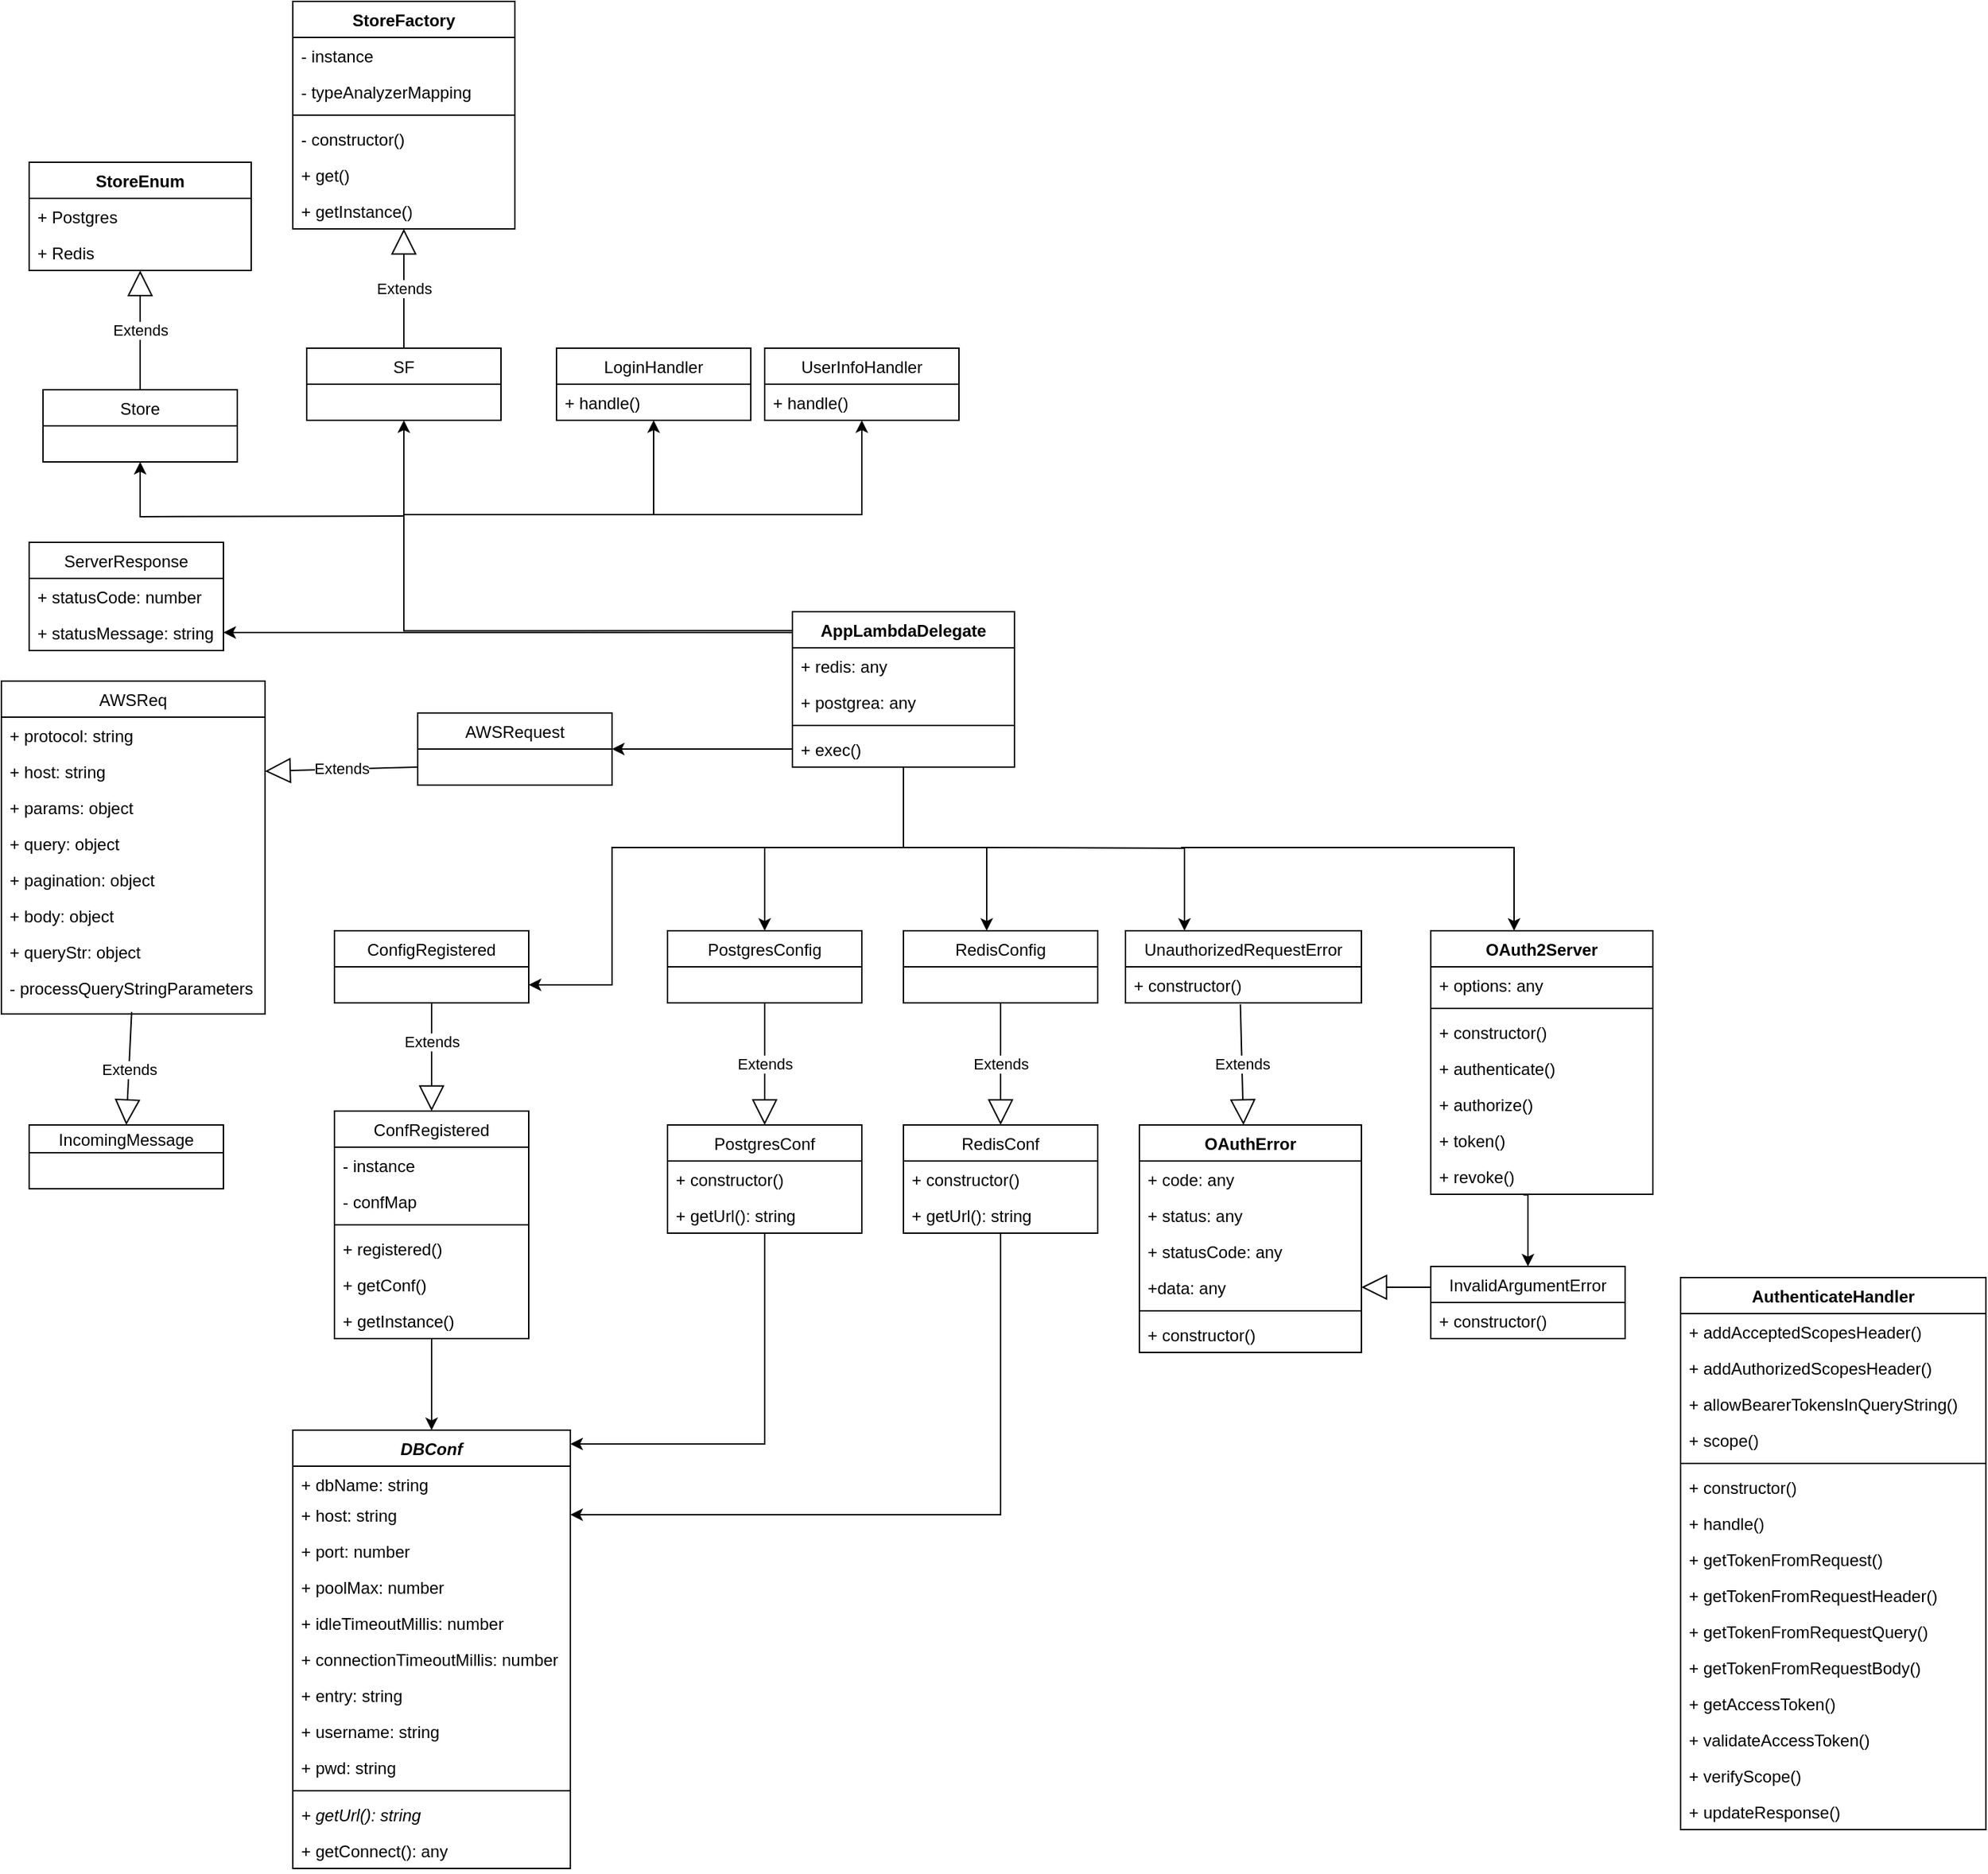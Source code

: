 <mxfile version="14.4.3" type="github">
  <diagram id="e7z7fAhQTNAkRXs3EQxo" name="Page-1">
    <mxGraphModel dx="1890" dy="2106" grid="1" gridSize="10" guides="1" tooltips="1" connect="1" arrows="1" fold="1" page="1" pageScale="1" pageWidth="827" pageHeight="1169" math="0" shadow="0">
      <root>
        <mxCell id="0" />
        <mxCell id="1" parent="0" />
        <mxCell id="GVMw0MtqoF8rpIZD3hR1-55" style="edgeStyle=orthogonalEdgeStyle;rounded=0;orthogonalLoop=1;jettySize=auto;html=1;entryX=1;entryY=0.75;entryDx=0;entryDy=0;" parent="1" target="GVMw0MtqoF8rpIZD3hR1-54" edge="1">
          <mxGeometry relative="1" as="geometry">
            <mxPoint x="220" y="490" as="sourcePoint" />
            <Array as="points">
              <mxPoint x="220" y="490" />
              <mxPoint x="110" y="490" />
              <mxPoint x="110" y="589" />
            </Array>
          </mxGeometry>
        </mxCell>
        <mxCell id="GVMw0MtqoF8rpIZD3hR1-89" style="edgeStyle=orthogonalEdgeStyle;rounded=0;orthogonalLoop=1;jettySize=auto;html=1;" parent="1" source="GVMw0MtqoF8rpIZD3hR1-1" target="GVMw0MtqoF8rpIZD3hR1-88" edge="1">
          <mxGeometry relative="1" as="geometry">
            <Array as="points">
              <mxPoint x="320" y="490" />
              <mxPoint x="220" y="490" />
            </Array>
          </mxGeometry>
        </mxCell>
        <mxCell id="GVMw0MtqoF8rpIZD3hR1-98" style="edgeStyle=orthogonalEdgeStyle;rounded=0;orthogonalLoop=1;jettySize=auto;html=1;" parent="1" edge="1">
          <mxGeometry relative="1" as="geometry">
            <mxPoint x="320" y="490" as="sourcePoint" />
            <Array as="points">
              <mxPoint x="380" y="490" />
              <mxPoint x="380" y="550" />
            </Array>
            <mxPoint x="380" y="550" as="targetPoint" />
          </mxGeometry>
        </mxCell>
        <mxCell id="GVMw0MtqoF8rpIZD3hR1-106" style="edgeStyle=orthogonalEdgeStyle;rounded=0;orthogonalLoop=1;jettySize=auto;html=1;entryX=0.5;entryY=1;entryDx=0;entryDy=0;exitX=0.012;exitY=0.122;exitDx=0;exitDy=0;exitPerimeter=0;" parent="1" target="GVMw0MtqoF8rpIZD3hR1-104" edge="1" source="GVMw0MtqoF8rpIZD3hR1-1">
          <mxGeometry relative="1" as="geometry">
            <mxPoint x="130.0" y="300.0" as="sourcePoint" />
            <Array as="points">
              <mxPoint x="-40" y="334" />
            </Array>
          </mxGeometry>
        </mxCell>
        <mxCell id="GVMw0MtqoF8rpIZD3hR1-161" style="edgeStyle=orthogonalEdgeStyle;rounded=0;orthogonalLoop=1;jettySize=auto;html=1;entryX=0.5;entryY=1;entryDx=0;entryDy=0;" parent="1" target="GVMw0MtqoF8rpIZD3hR1-148" edge="1">
          <mxGeometry relative="1" as="geometry">
            <mxPoint x="-40" y="250" as="sourcePoint" />
            <Array as="points">
              <mxPoint x="140" y="250" />
            </Array>
          </mxGeometry>
        </mxCell>
        <mxCell id="TwmEKm3HrhIpzMKDG5eM-18" style="edgeStyle=orthogonalEdgeStyle;rounded=0;orthogonalLoop=1;jettySize=auto;html=1;" edge="1" parent="1" target="TwmEKm3HrhIpzMKDG5eM-5">
          <mxGeometry relative="1" as="geometry">
            <mxPoint x="520" y="490" as="sourcePoint" />
            <mxPoint x="760" y="660" as="targetPoint" />
            <Array as="points">
              <mxPoint x="760" y="490" />
            </Array>
          </mxGeometry>
        </mxCell>
        <mxCell id="GVMw0MtqoF8rpIZD3hR1-1" value="AppLambdaDelegate" style="swimlane;fontStyle=1;align=center;verticalAlign=top;childLayout=stackLayout;horizontal=1;startSize=26;horizontalStack=0;resizeParent=1;resizeParentMax=0;resizeLast=0;collapsible=1;marginBottom=0;" parent="1" vertex="1">
          <mxGeometry x="240" y="320" width="160" height="112" as="geometry" />
        </mxCell>
        <mxCell id="GVMw0MtqoF8rpIZD3hR1-2" value="+ redis: any&#xa;" style="text;strokeColor=none;fillColor=none;align=left;verticalAlign=top;spacingLeft=4;spacingRight=4;overflow=hidden;rotatable=0;points=[[0,0.5],[1,0.5]];portConstraint=eastwest;" parent="GVMw0MtqoF8rpIZD3hR1-1" vertex="1">
          <mxGeometry y="26" width="160" height="26" as="geometry" />
        </mxCell>
        <mxCell id="GVMw0MtqoF8rpIZD3hR1-5" value="+ postgrea: any" style="text;strokeColor=none;fillColor=none;align=left;verticalAlign=top;spacingLeft=4;spacingRight=4;overflow=hidden;rotatable=0;points=[[0,0.5],[1,0.5]];portConstraint=eastwest;" parent="GVMw0MtqoF8rpIZD3hR1-1" vertex="1">
          <mxGeometry y="52" width="160" height="26" as="geometry" />
        </mxCell>
        <mxCell id="GVMw0MtqoF8rpIZD3hR1-3" value="" style="line;strokeWidth=1;fillColor=none;align=left;verticalAlign=middle;spacingTop=-1;spacingLeft=3;spacingRight=3;rotatable=0;labelPosition=right;points=[];portConstraint=eastwest;" parent="GVMw0MtqoF8rpIZD3hR1-1" vertex="1">
          <mxGeometry y="78" width="160" height="8" as="geometry" />
        </mxCell>
        <mxCell id="GVMw0MtqoF8rpIZD3hR1-4" value="+ exec()" style="text;strokeColor=none;fillColor=none;align=left;verticalAlign=top;spacingLeft=4;spacingRight=4;overflow=hidden;rotatable=0;points=[[0,0.5],[1,0.5]];portConstraint=eastwest;" parent="GVMw0MtqoF8rpIZD3hR1-1" vertex="1">
          <mxGeometry y="86" width="160" height="26" as="geometry" />
        </mxCell>
        <mxCell id="GVMw0MtqoF8rpIZD3hR1-10" style="edgeStyle=orthogonalEdgeStyle;rounded=0;orthogonalLoop=1;jettySize=auto;html=1;entryX=1;entryY=0.5;entryDx=0;entryDy=0;" parent="1" target="GVMw0MtqoF8rpIZD3hR1-20" edge="1">
          <mxGeometry relative="1" as="geometry">
            <mxPoint x="-90" y="335" as="sourcePoint" />
            <mxPoint x="190" y="346" as="targetPoint" />
            <Array as="points">
              <mxPoint x="240" y="335" />
            </Array>
          </mxGeometry>
        </mxCell>
        <mxCell id="GVMw0MtqoF8rpIZD3hR1-29" value="ServerResponse" style="swimlane;fontStyle=0;childLayout=stackLayout;horizontal=1;startSize=26;fillColor=none;horizontalStack=0;resizeParent=1;resizeParentMax=0;resizeLast=0;collapsible=1;marginBottom=0;" parent="1" vertex="1">
          <mxGeometry x="-310" y="270" width="140" height="78" as="geometry" />
        </mxCell>
        <mxCell id="GVMw0MtqoF8rpIZD3hR1-16" value="+ statusCode: number" style="text;strokeColor=none;fillColor=none;align=left;verticalAlign=top;spacingLeft=4;spacingRight=4;overflow=hidden;rotatable=0;points=[[0,0.5],[1,0.5]];portConstraint=eastwest;" parent="GVMw0MtqoF8rpIZD3hR1-29" vertex="1">
          <mxGeometry y="26" width="140" height="26" as="geometry" />
        </mxCell>
        <mxCell id="GVMw0MtqoF8rpIZD3hR1-20" value="+ statusMessage: string" style="text;strokeColor=none;fillColor=none;align=left;verticalAlign=top;spacingLeft=4;spacingRight=4;overflow=hidden;rotatable=0;points=[[0,0.5],[1,0.5]];portConstraint=eastwest;" parent="GVMw0MtqoF8rpIZD3hR1-29" vertex="1">
          <mxGeometry y="52" width="140" height="26" as="geometry" />
        </mxCell>
        <mxCell id="GVMw0MtqoF8rpIZD3hR1-33" value="AWSRequest" style="swimlane;fontStyle=0;childLayout=stackLayout;horizontal=1;startSize=26;fillColor=none;horizontalStack=0;resizeParent=1;resizeParentMax=0;resizeLast=0;collapsible=1;marginBottom=0;" parent="1" vertex="1">
          <mxGeometry x="-30" y="393" width="140" height="52" as="geometry" />
        </mxCell>
        <mxCell id="GVMw0MtqoF8rpIZD3hR1-37" style="edgeStyle=orthogonalEdgeStyle;rounded=0;orthogonalLoop=1;jettySize=auto;html=1;entryX=1;entryY=0.5;entryDx=0;entryDy=0;exitX=0;exitY=0.5;exitDx=0;exitDy=0;" parent="1" source="GVMw0MtqoF8rpIZD3hR1-4" target="GVMw0MtqoF8rpIZD3hR1-33" edge="1">
          <mxGeometry relative="1" as="geometry" />
        </mxCell>
        <mxCell id="GVMw0MtqoF8rpIZD3hR1-38" value="AWSReq" style="swimlane;fontStyle=0;childLayout=stackLayout;horizontal=1;startSize=26;fillColor=none;horizontalStack=0;resizeParent=1;resizeParentMax=0;resizeLast=0;collapsible=1;marginBottom=0;" parent="1" vertex="1">
          <mxGeometry x="-330" y="370" width="190" height="240" as="geometry" />
        </mxCell>
        <mxCell id="GVMw0MtqoF8rpIZD3hR1-39" value="+ protocol: string" style="text;strokeColor=none;fillColor=none;align=left;verticalAlign=top;spacingLeft=4;spacingRight=4;overflow=hidden;rotatable=0;points=[[0,0.5],[1,0.5]];portConstraint=eastwest;" parent="GVMw0MtqoF8rpIZD3hR1-38" vertex="1">
          <mxGeometry y="26" width="190" height="26" as="geometry" />
        </mxCell>
        <mxCell id="GVMw0MtqoF8rpIZD3hR1-40" value="+ host: string&#xa;" style="text;strokeColor=none;fillColor=none;align=left;verticalAlign=top;spacingLeft=4;spacingRight=4;overflow=hidden;rotatable=0;points=[[0,0.5],[1,0.5]];portConstraint=eastwest;" parent="GVMw0MtqoF8rpIZD3hR1-38" vertex="1">
          <mxGeometry y="52" width="190" height="26" as="geometry" />
        </mxCell>
        <mxCell id="GVMw0MtqoF8rpIZD3hR1-41" value="+ params: object" style="text;strokeColor=none;fillColor=none;align=left;verticalAlign=top;spacingLeft=4;spacingRight=4;overflow=hidden;rotatable=0;points=[[0,0.5],[1,0.5]];portConstraint=eastwest;" parent="GVMw0MtqoF8rpIZD3hR1-38" vertex="1">
          <mxGeometry y="78" width="190" height="26" as="geometry" />
        </mxCell>
        <mxCell id="GVMw0MtqoF8rpIZD3hR1-42" value="+ query: object" style="text;strokeColor=none;fillColor=none;align=left;verticalAlign=top;spacingLeft=4;spacingRight=4;overflow=hidden;rotatable=0;points=[[0,0.5],[1,0.5]];portConstraint=eastwest;" parent="GVMw0MtqoF8rpIZD3hR1-38" vertex="1">
          <mxGeometry y="104" width="190" height="26" as="geometry" />
        </mxCell>
        <mxCell id="GVMw0MtqoF8rpIZD3hR1-44" value="+ pagination: object" style="text;strokeColor=none;fillColor=none;align=left;verticalAlign=top;spacingLeft=4;spacingRight=4;overflow=hidden;rotatable=0;points=[[0,0.5],[1,0.5]];portConstraint=eastwest;" parent="GVMw0MtqoF8rpIZD3hR1-38" vertex="1">
          <mxGeometry y="130" width="190" height="26" as="geometry" />
        </mxCell>
        <mxCell id="GVMw0MtqoF8rpIZD3hR1-45" value="+ body: object" style="text;strokeColor=none;fillColor=none;align=left;verticalAlign=top;spacingLeft=4;spacingRight=4;overflow=hidden;rotatable=0;points=[[0,0.5],[1,0.5]];portConstraint=eastwest;" parent="GVMw0MtqoF8rpIZD3hR1-38" vertex="1">
          <mxGeometry y="156" width="190" height="26" as="geometry" />
        </mxCell>
        <mxCell id="GVMw0MtqoF8rpIZD3hR1-46" value="+ queryStr: object" style="text;strokeColor=none;fillColor=none;align=left;verticalAlign=top;spacingLeft=4;spacingRight=4;overflow=hidden;rotatable=0;points=[[0,0.5],[1,0.5]];portConstraint=eastwest;" parent="GVMw0MtqoF8rpIZD3hR1-38" vertex="1">
          <mxGeometry y="182" width="190" height="26" as="geometry" />
        </mxCell>
        <mxCell id="GVMw0MtqoF8rpIZD3hR1-43" value="- processQueryStringParameters" style="text;strokeColor=none;fillColor=none;align=left;verticalAlign=top;spacingLeft=4;spacingRight=4;overflow=hidden;rotatable=0;points=[[0,0.5],[1,0.5]];portConstraint=eastwest;" parent="GVMw0MtqoF8rpIZD3hR1-38" vertex="1">
          <mxGeometry y="208" width="190" height="32" as="geometry" />
        </mxCell>
        <mxCell id="GVMw0MtqoF8rpIZD3hR1-48" value="Extends" style="endArrow=block;endSize=16;endFill=0;html=1;exitX=0;exitY=0.75;exitDx=0;exitDy=0;entryX=1;entryY=0.5;entryDx=0;entryDy=0;" parent="1" source="GVMw0MtqoF8rpIZD3hR1-33" target="GVMw0MtqoF8rpIZD3hR1-40" edge="1">
          <mxGeometry width="160" relative="1" as="geometry">
            <mxPoint x="-80" y="350" as="sourcePoint" />
            <mxPoint x="80" y="350" as="targetPoint" />
          </mxGeometry>
        </mxCell>
        <mxCell id="GVMw0MtqoF8rpIZD3hR1-49" value="IncomingMessage" style="swimlane;fontStyle=0;childLayout=stackLayout;horizontal=1;startSize=20;fillColor=none;horizontalStack=0;resizeParent=1;resizeParentMax=0;resizeLast=0;collapsible=1;marginBottom=0;" parent="1" vertex="1">
          <mxGeometry x="-310" y="690" width="140" height="46" as="geometry" />
        </mxCell>
        <mxCell id="GVMw0MtqoF8rpIZD3hR1-53" value="Extends" style="endArrow=block;endSize=16;endFill=0;html=1;entryX=0.5;entryY=0;entryDx=0;entryDy=0;exitX=0.494;exitY=0.955;exitDx=0;exitDy=0;exitPerimeter=0;" parent="1" source="GVMw0MtqoF8rpIZD3hR1-43" target="GVMw0MtqoF8rpIZD3hR1-49" edge="1">
          <mxGeometry width="160" relative="1" as="geometry">
            <mxPoint x="-180" y="660" as="sourcePoint" />
            <mxPoint x="-60" y="670" as="targetPoint" />
          </mxGeometry>
        </mxCell>
        <mxCell id="GVMw0MtqoF8rpIZD3hR1-54" value="ConfigRegistered" style="swimlane;fontStyle=0;childLayout=stackLayout;horizontal=1;startSize=26;fillColor=none;horizontalStack=0;resizeParent=1;resizeParentMax=0;resizeLast=0;collapsible=1;marginBottom=0;" parent="1" vertex="1">
          <mxGeometry x="-90" y="550" width="140" height="52" as="geometry" />
        </mxCell>
        <mxCell id="GVMw0MtqoF8rpIZD3hR1-86" style="edgeStyle=orthogonalEdgeStyle;rounded=0;orthogonalLoop=1;jettySize=auto;html=1;" parent="1" source="GVMw0MtqoF8rpIZD3hR1-56" target="GVMw0MtqoF8rpIZD3hR1-65" edge="1">
          <mxGeometry relative="1" as="geometry" />
        </mxCell>
        <mxCell id="GVMw0MtqoF8rpIZD3hR1-56" value="ConfRegistered" style="swimlane;fontStyle=0;childLayout=stackLayout;horizontal=1;startSize=26;fillColor=none;horizontalStack=0;resizeParent=1;resizeParentMax=0;resizeLast=0;collapsible=1;marginBottom=0;" parent="1" vertex="1">
          <mxGeometry x="-90" y="680" width="140" height="164" as="geometry" />
        </mxCell>
        <mxCell id="GVMw0MtqoF8rpIZD3hR1-57" value="- instance" style="text;strokeColor=none;fillColor=none;align=left;verticalAlign=top;spacingLeft=4;spacingRight=4;overflow=hidden;rotatable=0;points=[[0,0.5],[1,0.5]];portConstraint=eastwest;" parent="GVMw0MtqoF8rpIZD3hR1-56" vertex="1">
          <mxGeometry y="26" width="140" height="26" as="geometry" />
        </mxCell>
        <mxCell id="GVMw0MtqoF8rpIZD3hR1-58" value="- confMap" style="text;strokeColor=none;fillColor=none;align=left;verticalAlign=top;spacingLeft=4;spacingRight=4;overflow=hidden;rotatable=0;points=[[0,0.5],[1,0.5]];portConstraint=eastwest;" parent="GVMw0MtqoF8rpIZD3hR1-56" vertex="1">
          <mxGeometry y="52" width="140" height="26" as="geometry" />
        </mxCell>
        <mxCell id="GVMw0MtqoF8rpIZD3hR1-61" value="" style="line;strokeWidth=1;fillColor=none;align=left;verticalAlign=middle;spacingTop=-1;spacingLeft=3;spacingRight=3;rotatable=0;labelPosition=right;points=[];portConstraint=eastwest;" parent="GVMw0MtqoF8rpIZD3hR1-56" vertex="1">
          <mxGeometry y="78" width="140" height="8" as="geometry" />
        </mxCell>
        <mxCell id="GVMw0MtqoF8rpIZD3hR1-62" value="+ registered()" style="text;strokeColor=none;fillColor=none;align=left;verticalAlign=top;spacingLeft=4;spacingRight=4;overflow=hidden;rotatable=0;points=[[0,0.5],[1,0.5]];portConstraint=eastwest;" parent="GVMw0MtqoF8rpIZD3hR1-56" vertex="1">
          <mxGeometry y="86" width="140" height="26" as="geometry" />
        </mxCell>
        <mxCell id="GVMw0MtqoF8rpIZD3hR1-63" value="+ getConf()&#xa;&#xa;" style="text;strokeColor=none;fillColor=none;align=left;verticalAlign=top;spacingLeft=4;spacingRight=4;overflow=hidden;rotatable=0;points=[[0,0.5],[1,0.5]];portConstraint=eastwest;" parent="GVMw0MtqoF8rpIZD3hR1-56" vertex="1">
          <mxGeometry y="112" width="140" height="26" as="geometry" />
        </mxCell>
        <mxCell id="GVMw0MtqoF8rpIZD3hR1-64" value="+ getInstance()&#xa;&#xa;" style="text;strokeColor=none;fillColor=none;align=left;verticalAlign=top;spacingLeft=4;spacingRight=4;overflow=hidden;rotatable=0;points=[[0,0.5],[1,0.5]];portConstraint=eastwest;" parent="GVMw0MtqoF8rpIZD3hR1-56" vertex="1">
          <mxGeometry y="138" width="140" height="26" as="geometry" />
        </mxCell>
        <mxCell id="GVMw0MtqoF8rpIZD3hR1-60" value="Extends" style="endArrow=block;endSize=16;endFill=0;html=1;exitX=0.5;exitY=1;exitDx=0;exitDy=0;entryX=0.5;entryY=0;entryDx=0;entryDy=0;" parent="1" source="GVMw0MtqoF8rpIZD3hR1-54" target="GVMw0MtqoF8rpIZD3hR1-56" edge="1">
          <mxGeometry x="-0.282" width="160" relative="1" as="geometry">
            <mxPoint x="30" y="550" as="sourcePoint" />
            <mxPoint x="190" y="550" as="targetPoint" />
            <mxPoint as="offset" />
          </mxGeometry>
        </mxCell>
        <mxCell id="GVMw0MtqoF8rpIZD3hR1-65" value="DBConf" style="swimlane;fontStyle=3;align=center;verticalAlign=top;childLayout=stackLayout;horizontal=1;startSize=26;horizontalStack=0;resizeParent=1;resizeParentMax=0;resizeLast=0;collapsible=1;marginBottom=0;shadow=0;" parent="1" vertex="1">
          <mxGeometry x="-120" y="910" width="200" height="316" as="geometry" />
        </mxCell>
        <mxCell id="GVMw0MtqoF8rpIZD3hR1-66" value="+ dbName: string" style="text;strokeColor=none;fillColor=none;align=left;verticalAlign=top;spacingLeft=4;spacingRight=4;overflow=hidden;rotatable=0;points=[[0,0.5],[1,0.5]];portConstraint=eastwest;" parent="GVMw0MtqoF8rpIZD3hR1-65" vertex="1">
          <mxGeometry y="26" width="200" height="22" as="geometry" />
        </mxCell>
        <mxCell id="GVMw0MtqoF8rpIZD3hR1-79" value="+ host: string" style="text;strokeColor=none;fillColor=none;align=left;verticalAlign=top;spacingLeft=4;spacingRight=4;overflow=hidden;rotatable=0;points=[[0,0.5],[1,0.5]];portConstraint=eastwest;shadow=0;" parent="GVMw0MtqoF8rpIZD3hR1-65" vertex="1">
          <mxGeometry y="48" width="200" height="26" as="geometry" />
        </mxCell>
        <mxCell id="GVMw0MtqoF8rpIZD3hR1-84" value="+ port: number" style="text;strokeColor=none;fillColor=none;align=left;verticalAlign=top;spacingLeft=4;spacingRight=4;overflow=hidden;rotatable=0;points=[[0,0.5],[1,0.5]];portConstraint=eastwest;shadow=0;" parent="GVMw0MtqoF8rpIZD3hR1-65" vertex="1">
          <mxGeometry y="74" width="200" height="26" as="geometry" />
        </mxCell>
        <mxCell id="GVMw0MtqoF8rpIZD3hR1-85" value="+ poolMax: number" style="text;strokeColor=none;fillColor=none;align=left;verticalAlign=top;spacingLeft=4;spacingRight=4;overflow=hidden;rotatable=0;points=[[0,0.5],[1,0.5]];portConstraint=eastwest;shadow=0;" parent="GVMw0MtqoF8rpIZD3hR1-65" vertex="1">
          <mxGeometry y="100" width="200" height="26" as="geometry" />
        </mxCell>
        <mxCell id="GVMw0MtqoF8rpIZD3hR1-80" value="+ idleTimeoutMillis: number" style="text;strokeColor=none;fillColor=none;align=left;verticalAlign=top;spacingLeft=4;spacingRight=4;overflow=hidden;rotatable=0;points=[[0,0.5],[1,0.5]];portConstraint=eastwest;shadow=0;" parent="GVMw0MtqoF8rpIZD3hR1-65" vertex="1">
          <mxGeometry y="126" width="200" height="26" as="geometry" />
        </mxCell>
        <mxCell id="GVMw0MtqoF8rpIZD3hR1-83" value="+ connectionTimeoutMillis: number" style="text;strokeColor=none;fillColor=none;align=left;verticalAlign=top;spacingLeft=4;spacingRight=4;overflow=hidden;rotatable=0;points=[[0,0.5],[1,0.5]];portConstraint=eastwest;shadow=0;" parent="GVMw0MtqoF8rpIZD3hR1-65" vertex="1">
          <mxGeometry y="152" width="200" height="26" as="geometry" />
        </mxCell>
        <mxCell id="GVMw0MtqoF8rpIZD3hR1-82" value="+ entry: string" style="text;strokeColor=none;fillColor=none;align=left;verticalAlign=top;spacingLeft=4;spacingRight=4;overflow=hidden;rotatable=0;points=[[0,0.5],[1,0.5]];portConstraint=eastwest;shadow=0;" parent="GVMw0MtqoF8rpIZD3hR1-65" vertex="1">
          <mxGeometry y="178" width="200" height="26" as="geometry" />
        </mxCell>
        <mxCell id="GVMw0MtqoF8rpIZD3hR1-81" value="+ username: string" style="text;strokeColor=none;fillColor=none;align=left;verticalAlign=top;spacingLeft=4;spacingRight=4;overflow=hidden;rotatable=0;points=[[0,0.5],[1,0.5]];portConstraint=eastwest;shadow=0;" parent="GVMw0MtqoF8rpIZD3hR1-65" vertex="1">
          <mxGeometry y="204" width="200" height="26" as="geometry" />
        </mxCell>
        <mxCell id="GVMw0MtqoF8rpIZD3hR1-77" value="+ pwd: string" style="text;strokeColor=none;fillColor=none;align=left;verticalAlign=top;spacingLeft=4;spacingRight=4;overflow=hidden;rotatable=0;points=[[0,0.5],[1,0.5]];portConstraint=eastwest;shadow=0;" parent="GVMw0MtqoF8rpIZD3hR1-65" vertex="1">
          <mxGeometry y="230" width="200" height="26" as="geometry" />
        </mxCell>
        <mxCell id="GVMw0MtqoF8rpIZD3hR1-67" value="" style="line;strokeWidth=1;fillColor=none;align=left;verticalAlign=middle;spacingTop=-1;spacingLeft=3;spacingRight=3;rotatable=0;labelPosition=right;points=[];portConstraint=eastwest;" parent="GVMw0MtqoF8rpIZD3hR1-65" vertex="1">
          <mxGeometry y="256" width="200" height="8" as="geometry" />
        </mxCell>
        <mxCell id="GVMw0MtqoF8rpIZD3hR1-68" value="+ getUrl(): string" style="text;strokeColor=none;fillColor=none;align=left;verticalAlign=top;spacingLeft=4;spacingRight=4;overflow=hidden;rotatable=0;points=[[0,0.5],[1,0.5]];portConstraint=eastwest;fontStyle=2" parent="GVMw0MtqoF8rpIZD3hR1-65" vertex="1">
          <mxGeometry y="264" width="200" height="26" as="geometry" />
        </mxCell>
        <mxCell id="GVMw0MtqoF8rpIZD3hR1-76" value="+ getConnect(): any" style="text;strokeColor=none;fillColor=none;align=left;verticalAlign=top;spacingLeft=4;spacingRight=4;overflow=hidden;rotatable=0;points=[[0,0.5],[1,0.5]];portConstraint=eastwest;shadow=0;" parent="GVMw0MtqoF8rpIZD3hR1-65" vertex="1">
          <mxGeometry y="290" width="200" height="26" as="geometry" />
        </mxCell>
        <mxCell id="GVMw0MtqoF8rpIZD3hR1-88" value="PostgresConfig" style="swimlane;fontStyle=0;childLayout=stackLayout;horizontal=1;startSize=26;fillColor=none;horizontalStack=0;resizeParent=1;resizeParentMax=0;resizeLast=0;collapsible=1;marginBottom=0;" parent="1" vertex="1">
          <mxGeometry x="150" y="550" width="140" height="52" as="geometry" />
        </mxCell>
        <mxCell id="GVMw0MtqoF8rpIZD3hR1-95" style="edgeStyle=orthogonalEdgeStyle;rounded=0;orthogonalLoop=1;jettySize=auto;html=1;" parent="1" source="GVMw0MtqoF8rpIZD3hR1-90" edge="1">
          <mxGeometry relative="1" as="geometry">
            <mxPoint x="80" y="920" as="targetPoint" />
            <Array as="points">
              <mxPoint x="220" y="920" />
              <mxPoint x="80" y="920" />
            </Array>
          </mxGeometry>
        </mxCell>
        <mxCell id="GVMw0MtqoF8rpIZD3hR1-90" value="PostgresConf" style="swimlane;fontStyle=0;childLayout=stackLayout;horizontal=1;startSize=26;fillColor=none;horizontalStack=0;resizeParent=1;resizeParentMax=0;resizeLast=0;collapsible=1;marginBottom=0;shadow=0;" parent="1" vertex="1">
          <mxGeometry x="150" y="690" width="140" height="78" as="geometry" />
        </mxCell>
        <mxCell id="GVMw0MtqoF8rpIZD3hR1-91" value="+ constructor()" style="text;strokeColor=none;fillColor=none;align=left;verticalAlign=top;spacingLeft=4;spacingRight=4;overflow=hidden;rotatable=0;points=[[0,0.5],[1,0.5]];portConstraint=eastwest;" parent="GVMw0MtqoF8rpIZD3hR1-90" vertex="1">
          <mxGeometry y="26" width="140" height="26" as="geometry" />
        </mxCell>
        <mxCell id="GVMw0MtqoF8rpIZD3hR1-92" value="+ getUrl(): string" style="text;strokeColor=none;fillColor=none;align=left;verticalAlign=top;spacingLeft=4;spacingRight=4;overflow=hidden;rotatable=0;points=[[0,0.5],[1,0.5]];portConstraint=eastwest;" parent="GVMw0MtqoF8rpIZD3hR1-90" vertex="1">
          <mxGeometry y="52" width="140" height="26" as="geometry" />
        </mxCell>
        <mxCell id="GVMw0MtqoF8rpIZD3hR1-94" value="Extends" style="endArrow=block;endSize=16;endFill=0;html=1;exitX=0.5;exitY=1;exitDx=0;exitDy=0;entryX=0.5;entryY=0;entryDx=0;entryDy=0;" parent="1" source="GVMw0MtqoF8rpIZD3hR1-88" target="GVMw0MtqoF8rpIZD3hR1-90" edge="1">
          <mxGeometry width="160" relative="1" as="geometry">
            <mxPoint x="60" y="670" as="sourcePoint" />
            <mxPoint x="220" y="670" as="targetPoint" />
          </mxGeometry>
        </mxCell>
        <mxCell id="GVMw0MtqoF8rpIZD3hR1-97" value="RedisConfig" style="swimlane;fontStyle=0;childLayout=stackLayout;horizontal=1;startSize=26;fillColor=none;horizontalStack=0;resizeParent=1;resizeParentMax=0;resizeLast=0;collapsible=1;marginBottom=0;" parent="1" vertex="1">
          <mxGeometry x="320" y="550" width="140" height="52" as="geometry" />
        </mxCell>
        <mxCell id="GVMw0MtqoF8rpIZD3hR1-103" style="edgeStyle=orthogonalEdgeStyle;rounded=0;orthogonalLoop=1;jettySize=auto;html=1;entryX=1;entryY=0.5;entryDx=0;entryDy=0;" parent="1" source="GVMw0MtqoF8rpIZD3hR1-99" target="GVMw0MtqoF8rpIZD3hR1-79" edge="1">
          <mxGeometry relative="1" as="geometry">
            <mxPoint x="220" y="880" as="targetPoint" />
            <Array as="points">
              <mxPoint x="390" y="971" />
            </Array>
          </mxGeometry>
        </mxCell>
        <mxCell id="GVMw0MtqoF8rpIZD3hR1-99" value="RedisConf" style="swimlane;fontStyle=0;childLayout=stackLayout;horizontal=1;startSize=26;fillColor=none;horizontalStack=0;resizeParent=1;resizeParentMax=0;resizeLast=0;collapsible=1;marginBottom=0;shadow=0;" parent="1" vertex="1">
          <mxGeometry x="320" y="690" width="140" height="78" as="geometry" />
        </mxCell>
        <mxCell id="GVMw0MtqoF8rpIZD3hR1-100" value="+ constructor()" style="text;strokeColor=none;fillColor=none;align=left;verticalAlign=top;spacingLeft=4;spacingRight=4;overflow=hidden;rotatable=0;points=[[0,0.5],[1,0.5]];portConstraint=eastwest;" parent="GVMw0MtqoF8rpIZD3hR1-99" vertex="1">
          <mxGeometry y="26" width="140" height="26" as="geometry" />
        </mxCell>
        <mxCell id="GVMw0MtqoF8rpIZD3hR1-101" value="+ getUrl(): string" style="text;strokeColor=none;fillColor=none;align=left;verticalAlign=top;spacingLeft=4;spacingRight=4;overflow=hidden;rotatable=0;points=[[0,0.5],[1,0.5]];portConstraint=eastwest;" parent="GVMw0MtqoF8rpIZD3hR1-99" vertex="1">
          <mxGeometry y="52" width="140" height="26" as="geometry" />
        </mxCell>
        <mxCell id="GVMw0MtqoF8rpIZD3hR1-102" value="Extends" style="endArrow=block;endSize=16;endFill=0;html=1;exitX=0.5;exitY=1;exitDx=0;exitDy=0;entryX=0.5;entryY=0;entryDx=0;entryDy=0;" parent="1" target="GVMw0MtqoF8rpIZD3hR1-99" edge="1">
          <mxGeometry width="160" relative="1" as="geometry">
            <mxPoint x="390" y="602.0" as="sourcePoint" />
            <mxPoint x="390" y="670" as="targetPoint" />
          </mxGeometry>
        </mxCell>
        <mxCell id="GVMw0MtqoF8rpIZD3hR1-104" value="SF" style="swimlane;fontStyle=0;childLayout=stackLayout;horizontal=1;startSize=26;fillColor=none;horizontalStack=0;resizeParent=1;resizeParentMax=0;resizeLast=0;collapsible=1;marginBottom=0;" parent="1" vertex="1">
          <mxGeometry x="-110" y="130" width="140" height="52" as="geometry" />
        </mxCell>
        <mxCell id="GVMw0MtqoF8rpIZD3hR1-110" value="Extends" style="endArrow=block;endSize=16;endFill=0;html=1;exitX=0.5;exitY=0;exitDx=0;exitDy=0;" parent="1" source="GVMw0MtqoF8rpIZD3hR1-104" target="GVMw0MtqoF8rpIZD3hR1-118" edge="1">
          <mxGeometry width="160" relative="1" as="geometry">
            <mxPoint x="-30" y="130" as="sourcePoint" />
            <mxPoint x="-40" y="30" as="targetPoint" />
          </mxGeometry>
        </mxCell>
        <mxCell id="GVMw0MtqoF8rpIZD3hR1-111" value="StoreFactory" style="swimlane;fontStyle=1;align=center;verticalAlign=top;childLayout=stackLayout;horizontal=1;startSize=26;horizontalStack=0;resizeParent=1;resizeParentMax=0;resizeLast=0;collapsible=1;marginBottom=0;shadow=0;" parent="1" vertex="1">
          <mxGeometry x="-120" y="-120" width="160" height="164" as="geometry" />
        </mxCell>
        <mxCell id="GVMw0MtqoF8rpIZD3hR1-117" value="- instance" style="text;strokeColor=none;fillColor=none;align=left;verticalAlign=top;spacingLeft=4;spacingRight=4;overflow=hidden;rotatable=0;points=[[0,0.5],[1,0.5]];portConstraint=eastwest;shadow=0;" parent="GVMw0MtqoF8rpIZD3hR1-111" vertex="1">
          <mxGeometry y="26" width="160" height="26" as="geometry" />
        </mxCell>
        <mxCell id="GVMw0MtqoF8rpIZD3hR1-119" value="- typeAnalyzerMapping" style="text;strokeColor=none;fillColor=none;align=left;verticalAlign=top;spacingLeft=4;spacingRight=4;overflow=hidden;rotatable=0;points=[[0,0.5],[1,0.5]];portConstraint=eastwest;shadow=0;" parent="GVMw0MtqoF8rpIZD3hR1-111" vertex="1">
          <mxGeometry y="52" width="160" height="26" as="geometry" />
        </mxCell>
        <mxCell id="GVMw0MtqoF8rpIZD3hR1-113" value="" style="line;strokeWidth=1;fillColor=none;align=left;verticalAlign=middle;spacingTop=-1;spacingLeft=3;spacingRight=3;rotatable=0;labelPosition=right;points=[];portConstraint=eastwest;" parent="GVMw0MtqoF8rpIZD3hR1-111" vertex="1">
          <mxGeometry y="78" width="160" height="8" as="geometry" />
        </mxCell>
        <mxCell id="GVMw0MtqoF8rpIZD3hR1-114" value="- constructor()" style="text;strokeColor=none;fillColor=none;align=left;verticalAlign=top;spacingLeft=4;spacingRight=4;overflow=hidden;rotatable=0;points=[[0,0.5],[1,0.5]];portConstraint=eastwest;" parent="GVMw0MtqoF8rpIZD3hR1-111" vertex="1">
          <mxGeometry y="86" width="160" height="26" as="geometry" />
        </mxCell>
        <mxCell id="GVMw0MtqoF8rpIZD3hR1-121" value="+ get()" style="text;strokeColor=none;fillColor=none;align=left;verticalAlign=top;spacingLeft=4;spacingRight=4;overflow=hidden;rotatable=0;points=[[0,0.5],[1,0.5]];portConstraint=eastwest;shadow=0;" parent="GVMw0MtqoF8rpIZD3hR1-111" vertex="1">
          <mxGeometry y="112" width="160" height="26" as="geometry" />
        </mxCell>
        <mxCell id="GVMw0MtqoF8rpIZD3hR1-118" value="+ getInstance()" style="text;strokeColor=none;fillColor=none;align=left;verticalAlign=top;spacingLeft=4;spacingRight=4;overflow=hidden;rotatable=0;points=[[0,0.5],[1,0.5]];portConstraint=eastwest;shadow=0;" parent="GVMw0MtqoF8rpIZD3hR1-111" vertex="1">
          <mxGeometry y="138" width="160" height="26" as="geometry" />
        </mxCell>
        <mxCell id="GVMw0MtqoF8rpIZD3hR1-122" style="edgeStyle=orthogonalEdgeStyle;rounded=0;orthogonalLoop=1;jettySize=auto;html=1;entryX=0.5;entryY=1;entryDx=0;entryDy=0;" parent="1" target="GVMw0MtqoF8rpIZD3hR1-123" edge="1">
          <mxGeometry relative="1" as="geometry">
            <mxPoint x="-40" y="251" as="sourcePoint" />
          </mxGeometry>
        </mxCell>
        <mxCell id="GVMw0MtqoF8rpIZD3hR1-123" value="Store" style="swimlane;fontStyle=0;childLayout=stackLayout;horizontal=1;startSize=26;fillColor=none;horizontalStack=0;resizeParent=1;resizeParentMax=0;resizeLast=0;collapsible=1;marginBottom=0;" parent="1" vertex="1">
          <mxGeometry x="-300" y="160" width="140" height="52" as="geometry" />
        </mxCell>
        <mxCell id="GVMw0MtqoF8rpIZD3hR1-124" value="Extends" style="endArrow=block;endSize=16;endFill=0;html=1;exitX=0.5;exitY=0;exitDx=0;exitDy=0;" parent="1" source="GVMw0MtqoF8rpIZD3hR1-123" edge="1">
          <mxGeometry width="160" relative="1" as="geometry">
            <mxPoint x="-220" y="160" as="sourcePoint" />
            <mxPoint x="-230.0" y="74" as="targetPoint" />
          </mxGeometry>
        </mxCell>
        <mxCell id="GVMw0MtqoF8rpIZD3hR1-125" value="StoreEnum" style="swimlane;fontStyle=1;align=center;verticalAlign=top;childLayout=stackLayout;horizontal=1;startSize=26;horizontalStack=0;resizeParent=1;resizeParentMax=0;resizeLast=0;collapsible=1;marginBottom=0;shadow=0;" parent="1" vertex="1">
          <mxGeometry x="-310" y="-4" width="160" height="78" as="geometry" />
        </mxCell>
        <mxCell id="GVMw0MtqoF8rpIZD3hR1-126" value="+ Postgres" style="text;strokeColor=none;fillColor=none;align=left;verticalAlign=top;spacingLeft=4;spacingRight=4;overflow=hidden;rotatable=0;points=[[0,0.5],[1,0.5]];portConstraint=eastwest;shadow=0;" parent="GVMw0MtqoF8rpIZD3hR1-125" vertex="1">
          <mxGeometry y="26" width="160" height="26" as="geometry" />
        </mxCell>
        <mxCell id="GVMw0MtqoF8rpIZD3hR1-127" value="+ Redis" style="text;strokeColor=none;fillColor=none;align=left;verticalAlign=top;spacingLeft=4;spacingRight=4;overflow=hidden;rotatable=0;points=[[0,0.5],[1,0.5]];portConstraint=eastwest;shadow=0;" parent="GVMw0MtqoF8rpIZD3hR1-125" vertex="1">
          <mxGeometry y="52" width="160" height="26" as="geometry" />
        </mxCell>
        <mxCell id="GVMw0MtqoF8rpIZD3hR1-132" value="UnauthorizedRequestError" style="swimlane;fontStyle=0;childLayout=stackLayout;horizontal=1;startSize=26;fillColor=none;horizontalStack=0;resizeParent=1;resizeParentMax=0;resizeLast=0;collapsible=1;marginBottom=0;shadow=0;" parent="1" vertex="1">
          <mxGeometry x="480" y="550" width="170" height="52" as="geometry" />
        </mxCell>
        <mxCell id="GVMw0MtqoF8rpIZD3hR1-133" value="+ constructor()" style="text;strokeColor=none;fillColor=none;align=left;verticalAlign=top;spacingLeft=4;spacingRight=4;overflow=hidden;rotatable=0;points=[[0,0.5],[1,0.5]];portConstraint=eastwest;" parent="GVMw0MtqoF8rpIZD3hR1-132" vertex="1">
          <mxGeometry y="26" width="170" height="26" as="geometry" />
        </mxCell>
        <mxCell id="GVMw0MtqoF8rpIZD3hR1-140" value="Extends" style="endArrow=block;endSize=16;endFill=0;html=1;exitX=0.487;exitY=1.038;exitDx=0;exitDy=0;entryX=0.5;entryY=0;entryDx=0;entryDy=0;exitPerimeter=0;" parent="1" source="GVMw0MtqoF8rpIZD3hR1-133" edge="1">
          <mxGeometry width="160" relative="1" as="geometry">
            <mxPoint x="560" y="610" as="sourcePoint" />
            <mxPoint x="565" y="690" as="targetPoint" />
          </mxGeometry>
        </mxCell>
        <mxCell id="GVMw0MtqoF8rpIZD3hR1-141" value="OAuthError" style="swimlane;fontStyle=1;align=center;verticalAlign=top;childLayout=stackLayout;horizontal=1;startSize=26;horizontalStack=0;resizeParent=1;resizeParentMax=0;resizeLast=0;collapsible=1;marginBottom=0;shadow=0;" parent="1" vertex="1">
          <mxGeometry x="490" y="690" width="160" height="164" as="geometry" />
        </mxCell>
        <mxCell id="GVMw0MtqoF8rpIZD3hR1-142" value="+ code: any" style="text;strokeColor=none;fillColor=none;align=left;verticalAlign=top;spacingLeft=4;spacingRight=4;overflow=hidden;rotatable=0;points=[[0,0.5],[1,0.5]];portConstraint=eastwest;" parent="GVMw0MtqoF8rpIZD3hR1-141" vertex="1">
          <mxGeometry y="26" width="160" height="26" as="geometry" />
        </mxCell>
        <mxCell id="GVMw0MtqoF8rpIZD3hR1-145" value="+ status: any" style="text;strokeColor=none;fillColor=none;align=left;verticalAlign=top;spacingLeft=4;spacingRight=4;overflow=hidden;rotatable=0;points=[[0,0.5],[1,0.5]];portConstraint=eastwest;shadow=0;" parent="GVMw0MtqoF8rpIZD3hR1-141" vertex="1">
          <mxGeometry y="52" width="160" height="26" as="geometry" />
        </mxCell>
        <mxCell id="GVMw0MtqoF8rpIZD3hR1-146" value="+ statusCode: any" style="text;strokeColor=none;fillColor=none;align=left;verticalAlign=top;spacingLeft=4;spacingRight=4;overflow=hidden;rotatable=0;points=[[0,0.5],[1,0.5]];portConstraint=eastwest;shadow=0;" parent="GVMw0MtqoF8rpIZD3hR1-141" vertex="1">
          <mxGeometry y="78" width="160" height="26" as="geometry" />
        </mxCell>
        <mxCell id="GVMw0MtqoF8rpIZD3hR1-147" value="+data: any" style="text;strokeColor=none;fillColor=none;align=left;verticalAlign=top;spacingLeft=4;spacingRight=4;overflow=hidden;rotatable=0;points=[[0,0.5],[1,0.5]];portConstraint=eastwest;shadow=0;" parent="GVMw0MtqoF8rpIZD3hR1-141" vertex="1">
          <mxGeometry y="104" width="160" height="26" as="geometry" />
        </mxCell>
        <mxCell id="GVMw0MtqoF8rpIZD3hR1-143" value="" style="line;strokeWidth=1;fillColor=none;align=left;verticalAlign=middle;spacingTop=-1;spacingLeft=3;spacingRight=3;rotatable=0;labelPosition=right;points=[];portConstraint=eastwest;" parent="GVMw0MtqoF8rpIZD3hR1-141" vertex="1">
          <mxGeometry y="130" width="160" height="8" as="geometry" />
        </mxCell>
        <mxCell id="GVMw0MtqoF8rpIZD3hR1-144" value="+ constructor()" style="text;strokeColor=none;fillColor=none;align=left;verticalAlign=top;spacingLeft=4;spacingRight=4;overflow=hidden;rotatable=0;points=[[0,0.5],[1,0.5]];portConstraint=eastwest;" parent="GVMw0MtqoF8rpIZD3hR1-141" vertex="1">
          <mxGeometry y="138" width="160" height="26" as="geometry" />
        </mxCell>
        <mxCell id="GVMw0MtqoF8rpIZD3hR1-148" value="LoginHandler" style="swimlane;fontStyle=0;childLayout=stackLayout;horizontal=1;startSize=26;fillColor=none;horizontalStack=0;resizeParent=1;resizeParentMax=0;resizeLast=0;collapsible=1;marginBottom=0;shadow=0;" parent="1" vertex="1">
          <mxGeometry x="70" y="130" width="140" height="52" as="geometry" />
        </mxCell>
        <mxCell id="GVMw0MtqoF8rpIZD3hR1-169" value="+ handle()" style="text;strokeColor=none;fillColor=none;align=left;verticalAlign=top;spacingLeft=4;spacingRight=4;overflow=hidden;rotatable=0;points=[[0,0.5],[1,0.5]];portConstraint=eastwest;shadow=0;" parent="GVMw0MtqoF8rpIZD3hR1-148" vertex="1">
          <mxGeometry y="26" width="140" height="26" as="geometry" />
        </mxCell>
        <mxCell id="GVMw0MtqoF8rpIZD3hR1-170" style="edgeStyle=orthogonalEdgeStyle;rounded=0;orthogonalLoop=1;jettySize=auto;html=1;" parent="1" target="GVMw0MtqoF8rpIZD3hR1-172" edge="1">
          <mxGeometry relative="1" as="geometry">
            <mxPoint x="-30" y="250" as="sourcePoint" />
            <Array as="points">
              <mxPoint x="290" y="250" />
            </Array>
            <mxPoint x="257.98" y="182.494" as="targetPoint" />
          </mxGeometry>
        </mxCell>
        <mxCell id="GVMw0MtqoF8rpIZD3hR1-171" value="UserInfoHandler" style="swimlane;fontStyle=0;childLayout=stackLayout;horizontal=1;startSize=26;fillColor=none;horizontalStack=0;resizeParent=1;resizeParentMax=0;resizeLast=0;collapsible=1;marginBottom=0;shadow=0;" parent="1" vertex="1">
          <mxGeometry x="220" y="130" width="140" height="52" as="geometry" />
        </mxCell>
        <mxCell id="GVMw0MtqoF8rpIZD3hR1-172" value="+ handle()" style="text;strokeColor=none;fillColor=none;align=left;verticalAlign=top;spacingLeft=4;spacingRight=4;overflow=hidden;rotatable=0;points=[[0,0.5],[1,0.5]];portConstraint=eastwest;shadow=0;" parent="GVMw0MtqoF8rpIZD3hR1-171" vertex="1">
          <mxGeometry y="26" width="140" height="26" as="geometry" />
        </mxCell>
        <mxCell id="TwmEKm3HrhIpzMKDG5eM-24" style="edgeStyle=orthogonalEdgeStyle;rounded=0;orthogonalLoop=1;jettySize=auto;html=1;entryX=0.5;entryY=0;entryDx=0;entryDy=0;exitX=0.417;exitY=1.013;exitDx=0;exitDy=0;exitPerimeter=0;" edge="1" parent="1" source="TwmEKm3HrhIpzMKDG5eM-13" target="TwmEKm3HrhIpzMKDG5eM-19">
          <mxGeometry relative="1" as="geometry">
            <mxPoint x="757" y="855" as="sourcePoint" />
            <mxPoint x="780" y="910" as="targetPoint" />
            <Array as="points">
              <mxPoint x="770" y="740" />
            </Array>
          </mxGeometry>
        </mxCell>
        <mxCell id="TwmEKm3HrhIpzMKDG5eM-5" value="OAuth2Server" style="swimlane;fontStyle=1;align=center;verticalAlign=top;childLayout=stackLayout;horizontal=1;startSize=26;horizontalStack=0;resizeParent=1;resizeParentMax=0;resizeLast=0;collapsible=1;marginBottom=0;" vertex="1" parent="1">
          <mxGeometry x="700" y="550" width="160" height="190" as="geometry" />
        </mxCell>
        <mxCell id="TwmEKm3HrhIpzMKDG5eM-6" value="+ options: any" style="text;strokeColor=none;fillColor=none;align=left;verticalAlign=top;spacingLeft=4;spacingRight=4;overflow=hidden;rotatable=0;points=[[0,0.5],[1,0.5]];portConstraint=eastwest;" vertex="1" parent="TwmEKm3HrhIpzMKDG5eM-5">
          <mxGeometry y="26" width="160" height="26" as="geometry" />
        </mxCell>
        <mxCell id="TwmEKm3HrhIpzMKDG5eM-7" value="" style="line;strokeWidth=1;fillColor=none;align=left;verticalAlign=middle;spacingTop=-1;spacingLeft=3;spacingRight=3;rotatable=0;labelPosition=right;points=[];portConstraint=eastwest;" vertex="1" parent="TwmEKm3HrhIpzMKDG5eM-5">
          <mxGeometry y="52" width="160" height="8" as="geometry" />
        </mxCell>
        <mxCell id="TwmEKm3HrhIpzMKDG5eM-8" value="+ constructor()" style="text;strokeColor=none;fillColor=none;align=left;verticalAlign=top;spacingLeft=4;spacingRight=4;overflow=hidden;rotatable=0;points=[[0,0.5],[1,0.5]];portConstraint=eastwest;" vertex="1" parent="TwmEKm3HrhIpzMKDG5eM-5">
          <mxGeometry y="60" width="160" height="26" as="geometry" />
        </mxCell>
        <mxCell id="TwmEKm3HrhIpzMKDG5eM-10" value="+ authenticate()" style="text;strokeColor=none;fillColor=none;align=left;verticalAlign=top;spacingLeft=4;spacingRight=4;overflow=hidden;rotatable=0;points=[[0,0.5],[1,0.5]];portConstraint=eastwest;" vertex="1" parent="TwmEKm3HrhIpzMKDG5eM-5">
          <mxGeometry y="86" width="160" height="26" as="geometry" />
        </mxCell>
        <mxCell id="TwmEKm3HrhIpzMKDG5eM-11" value="+ authorize()" style="text;strokeColor=none;fillColor=none;align=left;verticalAlign=top;spacingLeft=4;spacingRight=4;overflow=hidden;rotatable=0;points=[[0,0.5],[1,0.5]];portConstraint=eastwest;" vertex="1" parent="TwmEKm3HrhIpzMKDG5eM-5">
          <mxGeometry y="112" width="160" height="26" as="geometry" />
        </mxCell>
        <mxCell id="TwmEKm3HrhIpzMKDG5eM-12" value="+ token()" style="text;strokeColor=none;fillColor=none;align=left;verticalAlign=top;spacingLeft=4;spacingRight=4;overflow=hidden;rotatable=0;points=[[0,0.5],[1,0.5]];portConstraint=eastwest;" vertex="1" parent="TwmEKm3HrhIpzMKDG5eM-5">
          <mxGeometry y="138" width="160" height="26" as="geometry" />
        </mxCell>
        <mxCell id="TwmEKm3HrhIpzMKDG5eM-13" value="+ revoke()" style="text;strokeColor=none;fillColor=none;align=left;verticalAlign=top;spacingLeft=4;spacingRight=4;overflow=hidden;rotatable=0;points=[[0,0.5],[1,0.5]];portConstraint=eastwest;" vertex="1" parent="TwmEKm3HrhIpzMKDG5eM-5">
          <mxGeometry y="164" width="160" height="26" as="geometry" />
        </mxCell>
        <mxCell id="TwmEKm3HrhIpzMKDG5eM-17" style="edgeStyle=orthogonalEdgeStyle;rounded=0;orthogonalLoop=1;jettySize=auto;html=1;entryX=0.25;entryY=0;entryDx=0;entryDy=0;" edge="1" parent="1" target="GVMw0MtqoF8rpIZD3hR1-132">
          <mxGeometry relative="1" as="geometry">
            <mxPoint x="380" y="490" as="sourcePoint" />
          </mxGeometry>
        </mxCell>
        <mxCell id="TwmEKm3HrhIpzMKDG5eM-19" value="InvalidArgumentError" style="swimlane;fontStyle=0;childLayout=stackLayout;horizontal=1;startSize=26;fillColor=none;horizontalStack=0;resizeParent=1;resizeParentMax=0;resizeLast=0;collapsible=1;marginBottom=0;" vertex="1" parent="1">
          <mxGeometry x="700" y="792" width="140" height="52" as="geometry" />
        </mxCell>
        <mxCell id="TwmEKm3HrhIpzMKDG5eM-20" value="+ constructor()" style="text;strokeColor=none;fillColor=none;align=left;verticalAlign=top;spacingLeft=4;spacingRight=4;overflow=hidden;rotatable=0;points=[[0,0.5],[1,0.5]];portConstraint=eastwest;" vertex="1" parent="TwmEKm3HrhIpzMKDG5eM-19">
          <mxGeometry y="26" width="140" height="26" as="geometry" />
        </mxCell>
        <mxCell id="TwmEKm3HrhIpzMKDG5eM-26" value="" style="endArrow=block;endSize=16;endFill=0;html=1;entryX=1;entryY=0.5;entryDx=0;entryDy=0;" edge="1" parent="1" target="GVMw0MtqoF8rpIZD3hR1-147">
          <mxGeometry width="160" relative="1" as="geometry">
            <mxPoint x="700" y="807" as="sourcePoint" />
            <mxPoint x="560" y="830" as="targetPoint" />
          </mxGeometry>
        </mxCell>
        <mxCell id="TwmEKm3HrhIpzMKDG5eM-27" value="AuthenticateHandler" style="swimlane;fontStyle=1;align=center;verticalAlign=top;childLayout=stackLayout;horizontal=1;startSize=26;horizontalStack=0;resizeParent=1;resizeParentMax=0;resizeLast=0;collapsible=1;marginBottom=0;" vertex="1" parent="1">
          <mxGeometry x="880" y="800" width="220" height="398" as="geometry" />
        </mxCell>
        <mxCell id="TwmEKm3HrhIpzMKDG5eM-28" value="+ addAcceptedScopesHeader()" style="text;strokeColor=none;fillColor=none;align=left;verticalAlign=top;spacingLeft=4;spacingRight=4;overflow=hidden;rotatable=0;points=[[0,0.5],[1,0.5]];portConstraint=eastwest;" vertex="1" parent="TwmEKm3HrhIpzMKDG5eM-27">
          <mxGeometry y="26" width="220" height="26" as="geometry" />
        </mxCell>
        <mxCell id="TwmEKm3HrhIpzMKDG5eM-35" value="+ addAuthorizedScopesHeader()" style="text;strokeColor=none;fillColor=none;align=left;verticalAlign=top;spacingLeft=4;spacingRight=4;overflow=hidden;rotatable=0;points=[[0,0.5],[1,0.5]];portConstraint=eastwest;" vertex="1" parent="TwmEKm3HrhIpzMKDG5eM-27">
          <mxGeometry y="52" width="220" height="26" as="geometry" />
        </mxCell>
        <mxCell id="TwmEKm3HrhIpzMKDG5eM-36" value="+ allowBearerTokensInQueryString()&#xa;&#xa;&#xa;" style="text;strokeColor=none;fillColor=none;align=left;verticalAlign=top;spacingLeft=4;spacingRight=4;overflow=hidden;rotatable=0;points=[[0,0.5],[1,0.5]];portConstraint=eastwest;" vertex="1" parent="TwmEKm3HrhIpzMKDG5eM-27">
          <mxGeometry y="78" width="220" height="26" as="geometry" />
        </mxCell>
        <mxCell id="TwmEKm3HrhIpzMKDG5eM-37" value="+ scope()" style="text;strokeColor=none;fillColor=none;align=left;verticalAlign=top;spacingLeft=4;spacingRight=4;overflow=hidden;rotatable=0;points=[[0,0.5],[1,0.5]];portConstraint=eastwest;" vertex="1" parent="TwmEKm3HrhIpzMKDG5eM-27">
          <mxGeometry y="104" width="220" height="26" as="geometry" />
        </mxCell>
        <mxCell id="TwmEKm3HrhIpzMKDG5eM-29" value="" style="line;strokeWidth=1;fillColor=none;align=left;verticalAlign=middle;spacingTop=-1;spacingLeft=3;spacingRight=3;rotatable=0;labelPosition=right;points=[];portConstraint=eastwest;" vertex="1" parent="TwmEKm3HrhIpzMKDG5eM-27">
          <mxGeometry y="130" width="220" height="8" as="geometry" />
        </mxCell>
        <mxCell id="TwmEKm3HrhIpzMKDG5eM-30" value="+ constructor()" style="text;strokeColor=none;fillColor=none;align=left;verticalAlign=top;spacingLeft=4;spacingRight=4;overflow=hidden;rotatable=0;points=[[0,0.5],[1,0.5]];portConstraint=eastwest;" vertex="1" parent="TwmEKm3HrhIpzMKDG5eM-27">
          <mxGeometry y="138" width="220" height="26" as="geometry" />
        </mxCell>
        <mxCell id="TwmEKm3HrhIpzMKDG5eM-31" value="+ handle()" style="text;strokeColor=none;fillColor=none;align=left;verticalAlign=top;spacingLeft=4;spacingRight=4;overflow=hidden;rotatable=0;points=[[0,0.5],[1,0.5]];portConstraint=eastwest;" vertex="1" parent="TwmEKm3HrhIpzMKDG5eM-27">
          <mxGeometry y="164" width="220" height="26" as="geometry" />
        </mxCell>
        <mxCell id="TwmEKm3HrhIpzMKDG5eM-32" value="+ getTokenFromRequest()" style="text;strokeColor=none;fillColor=none;align=left;verticalAlign=top;spacingLeft=4;spacingRight=4;overflow=hidden;rotatable=0;points=[[0,0.5],[1,0.5]];portConstraint=eastwest;" vertex="1" parent="TwmEKm3HrhIpzMKDG5eM-27">
          <mxGeometry y="190" width="220" height="26" as="geometry" />
        </mxCell>
        <mxCell id="TwmEKm3HrhIpzMKDG5eM-33" value="+ getTokenFromRequestHeader()" style="text;strokeColor=none;fillColor=none;align=left;verticalAlign=top;spacingLeft=4;spacingRight=4;overflow=hidden;rotatable=0;points=[[0,0.5],[1,0.5]];portConstraint=eastwest;" vertex="1" parent="TwmEKm3HrhIpzMKDG5eM-27">
          <mxGeometry y="216" width="220" height="26" as="geometry" />
        </mxCell>
        <mxCell id="TwmEKm3HrhIpzMKDG5eM-34" value="+ getTokenFromRequestQuery()" style="text;strokeColor=none;fillColor=none;align=left;verticalAlign=top;spacingLeft=4;spacingRight=4;overflow=hidden;rotatable=0;points=[[0,0.5],[1,0.5]];portConstraint=eastwest;" vertex="1" parent="TwmEKm3HrhIpzMKDG5eM-27">
          <mxGeometry y="242" width="220" height="26" as="geometry" />
        </mxCell>
        <mxCell id="TwmEKm3HrhIpzMKDG5eM-38" value="+ getTokenFromRequestBody()" style="text;strokeColor=none;fillColor=none;align=left;verticalAlign=top;spacingLeft=4;spacingRight=4;overflow=hidden;rotatable=0;points=[[0,0.5],[1,0.5]];portConstraint=eastwest;" vertex="1" parent="TwmEKm3HrhIpzMKDG5eM-27">
          <mxGeometry y="268" width="220" height="26" as="geometry" />
        </mxCell>
        <mxCell id="TwmEKm3HrhIpzMKDG5eM-40" value="+ getAccessToken()" style="text;strokeColor=none;fillColor=none;align=left;verticalAlign=top;spacingLeft=4;spacingRight=4;overflow=hidden;rotatable=0;points=[[0,0.5],[1,0.5]];portConstraint=eastwest;" vertex="1" parent="TwmEKm3HrhIpzMKDG5eM-27">
          <mxGeometry y="294" width="220" height="26" as="geometry" />
        </mxCell>
        <mxCell id="TwmEKm3HrhIpzMKDG5eM-41" value="+ validateAccessToken()" style="text;strokeColor=none;fillColor=none;align=left;verticalAlign=top;spacingLeft=4;spacingRight=4;overflow=hidden;rotatable=0;points=[[0,0.5],[1,0.5]];portConstraint=eastwest;" vertex="1" parent="TwmEKm3HrhIpzMKDG5eM-27">
          <mxGeometry y="320" width="220" height="26" as="geometry" />
        </mxCell>
        <mxCell id="TwmEKm3HrhIpzMKDG5eM-42" value="+ verifyScope()" style="text;strokeColor=none;fillColor=none;align=left;verticalAlign=top;spacingLeft=4;spacingRight=4;overflow=hidden;rotatable=0;points=[[0,0.5],[1,0.5]];portConstraint=eastwest;" vertex="1" parent="TwmEKm3HrhIpzMKDG5eM-27">
          <mxGeometry y="346" width="220" height="26" as="geometry" />
        </mxCell>
        <mxCell id="TwmEKm3HrhIpzMKDG5eM-39" value="+ updateResponse()" style="text;strokeColor=none;fillColor=none;align=left;verticalAlign=top;spacingLeft=4;spacingRight=4;overflow=hidden;rotatable=0;points=[[0,0.5],[1,0.5]];portConstraint=eastwest;" vertex="1" parent="TwmEKm3HrhIpzMKDG5eM-27">
          <mxGeometry y="372" width="220" height="26" as="geometry" />
        </mxCell>
      </root>
    </mxGraphModel>
  </diagram>
</mxfile>
